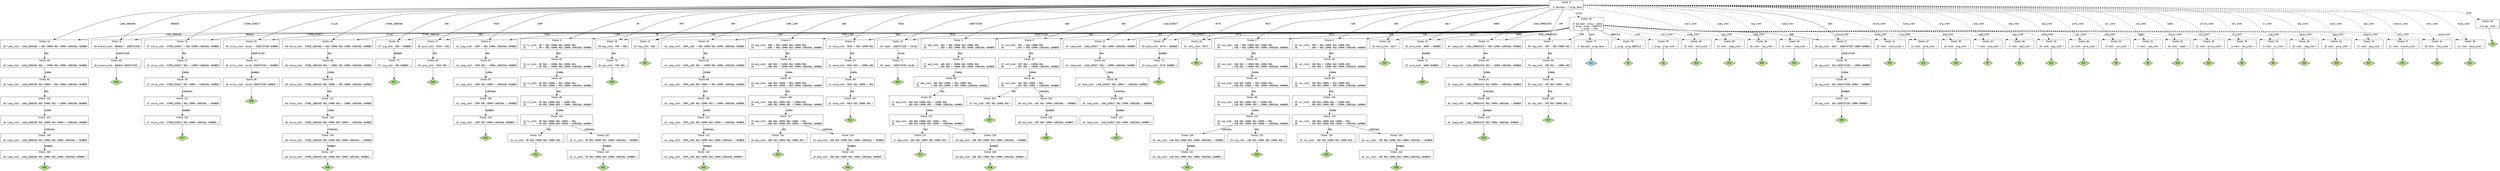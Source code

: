 // Generated by GNU Bison 3.8.2.
// Report bugs to <bug-bison@gnu.org>.
// Home page: <https://www.gnu.org/software/bison/>.

digraph "Step1/asm_parser.y"
{
  node [fontname = courier, shape = box, colorscheme = paired6]
  edge [fontname = courier]

  0 [label="State 0\n\l  0 $accept: • prog $end\l"]
  0 -> 1 [style=solid label="ADD"]
  0 -> 2 [style=solid label="SUB"]
  0 -> 3 [style=solid label="OR"]
  0 -> 4 [style=solid label="AND"]
  0 -> 5 [style=solid label="NOT"]
  0 -> 6 [style=solid label="XOR"]
  0 -> 7 [style=solid label="CMP"]
  0 -> 8 [style=solid label="BRANCH"]
  0 -> 9 [style=solid label="JUMP"]
  0 -> 10 [style=solid label="JUMP_LINK"]
  0 -> 11 [style=solid label="MOVE"]
  0 -> 12 [style=solid label="LOAD_DIRECT"]
  0 -> 13 [style=solid label="LOAD_IMMEDIATE"]
  0 -> 14 [style=solid label="LOAD_INDEXED"]
  0 -> 15 [style=solid label="STORE_DIRECT"]
  0 -> 16 [style=solid label="STORE_INDEXED"]
  0 -> 17 [style=solid label="PUSH"]
  0 -> 18 [style=solid label="POP"]
  0 -> 19 [style=solid label="RETI"]
  0 -> 20 [style=solid label="HALT"]
  0 -> 21 [style=solid label="NOP"]
  0 -> 22 [style=solid label="IDENTIFIER"]
  0 -> 23 [style=solid label="BYTE"]
  0 -> 24 [style=solid label="WORD"]
  0 -> 25 [style=solid label="ALLOC"]
  0 -> 26 [style=solid label="ORG"]
  0 -> 27 [style=solid label="EQU"]
  0 -> 28 [style=dashed label="prog"]
  0 -> 29 [style=dashed label="stmt"]
  0 -> 30 [style=dashed label="add_stmt"]
  0 -> 31 [style=dashed label="sub_stmt"]
  0 -> 32 [style=dashed label="or_stmt"]
  0 -> 33 [style=dashed label="and_stmt"]
  0 -> 34 [style=dashed label="xor_stmt"]
  0 -> 35 [style=dashed label="not_stmt"]
  0 -> 36 [style=dashed label="cmp_stmt"]
  0 -> 37 [style=dashed label="branch_stmt"]
  0 -> 38 [style=dashed label="move_stmt"]
  0 -> 39 [style=dashed label="jump_stmt"]
  0 -> 40 [style=dashed label="load_stmt"]
  0 -> 41 [style=dashed label="store_stmt"]
  0 -> 42 [style=dashed label="push_stmt"]
  0 -> 43 [style=dashed label="pop_stmt"]
  0 -> 44 [style=dashed label="reti_stmt"]
  0 -> 45 [style=dashed label="halt_stmt"]
  0 -> 46 [style=dashed label="nop_stmt"]
  0 -> 47 [style=dashed label="byte_stmt"]
  0 -> 48 [style=dashed label="word_stmt"]
  0 -> 49 [style=dashed label="alloc_stmt"]
  0 -> 50 [style=dashed label="org_stmt"]
  0 -> 51 [style=dashed label="equ_stmt"]
  0 -> 52 [style=dashed label="label"]
  1 [label="State 1\n\l 27 add_stmt: ADD • REG COMMA REG COMMA REG\l 28         | ADD • REG COMMA REG COMMA CARDINAL NUMBER\l"]
  1 -> 53 [style=solid label="REG"]
  2 [label="State 2\n\l 29 sub_stmt: SUB • REG COMMA REG COMMA REG\l 30         | SUB • REG COMMA REG COMMA CARDINAL NUMBER\l"]
  2 -> 54 [style=solid label="REG"]
  3 [label="State 3\n\l 31 or_stmt: OR • REG COMMA REG COMMA REG\l 32        | OR • REG COMMA REG COMMA CARDINAL NUMBER\l"]
  3 -> 55 [style=solid label="REG"]
  4 [label="State 4\n\l 33 and_stmt: AND • REG COMMA REG COMMA REG\l 34         | AND • REG COMMA REG COMMA CARDINAL NUMBER\l"]
  4 -> 56 [style=solid label="REG"]
  5 [label="State 5\n\l 37 not_stmt: NOT • REG COMMA REG\l 38         | NOT • REG COMMA CARDINAL NUMBER\l"]
  5 -> 57 [style=solid label="REG"]
  6 [label="State 6\n\l 35 xor_stmt: XOR • REG COMMA REG COMMA REG\l 36         | XOR • REG COMMA REG COMMA CARDINAL NUMBER\l"]
  6 -> 58 [style=solid label="REG"]
  7 [label="State 7\n\l 39 cmp_stmt: CMP • REG COMMA REG\l"]
  7 -> 59 [style=solid label="REG"]
  8 [label="State 8\n\l 40 branch_stmt: BRANCH • IDENTIFIER\l"]
  8 -> 60 [style=solid label="IDENTIFIER"]
  9 [label="State 9\n\l 42 jump_stmt: JUMP • REG COMMA CARDINAL NUMBER\l"]
  9 -> 61 [style=solid label="REG"]
  10 [label="State 10\n\l 43 jump_stmt: JUMP_LINK • REG COMMA REG COMMA CARDINAL NUMBER\l"]
  10 -> 62 [style=solid label="REG"]
  11 [label="State 11\n\l 41 move_stmt: MOVE • REG COMMA REG\l"]
  11 -> 63 [style=solid label="REG"]
  12 [label="State 12\n\l 44 load_stmt: LOAD_DIRECT • REG COMMA CARDINAL NUMBER\l"]
  12 -> 64 [style=solid label="REG"]
  13 [label="State 13\n\l 45 load_stmt: LOAD_IMMEDIATE • REG COMMA CARDINAL NUMBER\l"]
  13 -> 65 [style=solid label="REG"]
  14 [label="State 14\n\l 46 load_stmt: LOAD_INDEXED • REG COMMA REG COMMA CARDINAL NUMBER\l"]
  14 -> 66 [style=solid label="REG"]
  15 [label="State 15\n\l 47 store_stmt: STORE_DIRECT • REG COMMA CARDINAL NUMBER\l"]
  15 -> 67 [style=solid label="REG"]
  16 [label="State 16\n\l 48 store_stmt: STORE_INDEXED • REG COMMA REG COMMA CARDINAL NUMBER\l"]
  16 -> 68 [style=solid label="REG"]
  17 [label="State 17\n\l 49 push_stmt: PUSH • REG\l"]
  17 -> 69 [style=solid label="REG"]
  18 [label="State 18\n\l 50 pop_stmt: POP • REG\l"]
  18 -> 70 [style=solid label="REG"]
  19 [label="State 19\n\l 51 reti_stmt: RETI •\l"]
  19 -> "19R51" [style=solid]
 "19R51" [label="R51", fillcolor=3, shape=diamond, style=filled]
  20 [label="State 20\n\l 52 halt_stmt: HALT •\l"]
  20 -> "20R52" [style=solid]
 "20R52" [label="R52", fillcolor=3, shape=diamond, style=filled]
  21 [label="State 21\n\l 53 nop_stmt: NOP •\l"]
  21 -> "21R53" [style=solid]
 "21R53" [label="R53", fillcolor=3, shape=diamond, style=filled]
  22 [label="State 22\n\l 59 label: IDENTIFIER • COLON\l"]
  22 -> 71 [style=solid label="COLON"]
  23 [label="State 23\n\l 54 byte_stmt: BYTE • NUMBER\l"]
  23 -> 72 [style=solid label="NUMBER"]
  24 [label="State 24\n\l 55 word_stmt: WORD • NUMBER\l"]
  24 -> 73 [style=solid label="NUMBER"]
  25 [label="State 25\n\l 56 alloc_stmt: ALLOC • IDENTIFIER NUMBER\l"]
  25 -> 74 [style=solid label="IDENTIFIER"]
  26 [label="State 26\n\l 57 org_stmt: ORG • NUMBER\l"]
  26 -> 75 [style=solid label="NUMBER"]
  27 [label="State 27\n\l 58 equ_stmt: EQU • IDENTIFIER COMMA NUMBER\l"]
  27 -> 76 [style=solid label="IDENTIFIER"]
  28 [label="State 28\n\l  0 $accept: prog • $end\l  1 prog: prog • ENDFILE\l  2     | prog • stmt\l"]
  28 -> 77 [style=solid label="$end"]
  28 -> 1 [style=solid label="ADD"]
  28 -> 2 [style=solid label="SUB"]
  28 -> 3 [style=solid label="OR"]
  28 -> 4 [style=solid label="AND"]
  28 -> 5 [style=solid label="NOT"]
  28 -> 6 [style=solid label="XOR"]
  28 -> 7 [style=solid label="CMP"]
  28 -> 8 [style=solid label="BRANCH"]
  28 -> 9 [style=solid label="JUMP"]
  28 -> 10 [style=solid label="JUMP_LINK"]
  28 -> 11 [style=solid label="MOVE"]
  28 -> 12 [style=solid label="LOAD_DIRECT"]
  28 -> 13 [style=solid label="LOAD_IMMEDIATE"]
  28 -> 14 [style=solid label="LOAD_INDEXED"]
  28 -> 15 [style=solid label="STORE_DIRECT"]
  28 -> 16 [style=solid label="STORE_INDEXED"]
  28 -> 17 [style=solid label="PUSH"]
  28 -> 18 [style=solid label="POP"]
  28 -> 19 [style=solid label="RETI"]
  28 -> 20 [style=solid label="HALT"]
  28 -> 21 [style=solid label="NOP"]
  28 -> 22 [style=solid label="IDENTIFIER"]
  28 -> 78 [style=solid label="ENDFILE"]
  28 -> 23 [style=solid label="BYTE"]
  28 -> 24 [style=solid label="WORD"]
  28 -> 25 [style=solid label="ALLOC"]
  28 -> 26 [style=solid label="ORG"]
  28 -> 27 [style=solid label="EQU"]
  28 -> 79 [style=dashed label="stmt"]
  28 -> 30 [style=dashed label="add_stmt"]
  28 -> 31 [style=dashed label="sub_stmt"]
  28 -> 32 [style=dashed label="or_stmt"]
  28 -> 33 [style=dashed label="and_stmt"]
  28 -> 34 [style=dashed label="xor_stmt"]
  28 -> 35 [style=dashed label="not_stmt"]
  28 -> 36 [style=dashed label="cmp_stmt"]
  28 -> 37 [style=dashed label="branch_stmt"]
  28 -> 38 [style=dashed label="move_stmt"]
  28 -> 39 [style=dashed label="jump_stmt"]
  28 -> 40 [style=dashed label="load_stmt"]
  28 -> 41 [style=dashed label="store_stmt"]
  28 -> 42 [style=dashed label="push_stmt"]
  28 -> 43 [style=dashed label="pop_stmt"]
  28 -> 44 [style=dashed label="reti_stmt"]
  28 -> 45 [style=dashed label="halt_stmt"]
  28 -> 46 [style=dashed label="nop_stmt"]
  28 -> 47 [style=dashed label="byte_stmt"]
  28 -> 48 [style=dashed label="word_stmt"]
  28 -> 49 [style=dashed label="alloc_stmt"]
  28 -> 50 [style=dashed label="org_stmt"]
  28 -> 51 [style=dashed label="equ_stmt"]
  28 -> 52 [style=dashed label="label"]
  29 [label="State 29\n\l  3 prog: stmt •\l"]
  29 -> "29R3" [style=solid]
 "29R3" [label="R3", fillcolor=3, shape=diamond, style=filled]
  30 [label="State 30\n\l  4 stmt: add_stmt •\l"]
  30 -> "30R4" [style=solid]
 "30R4" [label="R4", fillcolor=3, shape=diamond, style=filled]
  31 [label="State 31\n\l  5 stmt: sub_stmt •\l"]
  31 -> "31R5" [style=solid]
 "31R5" [label="R5", fillcolor=3, shape=diamond, style=filled]
  32 [label="State 32\n\l  6 stmt: or_stmt •\l"]
  32 -> "32R6" [style=solid]
 "32R6" [label="R6", fillcolor=3, shape=diamond, style=filled]
  33 [label="State 33\n\l  7 stmt: and_stmt •\l"]
  33 -> "33R7" [style=solid]
 "33R7" [label="R7", fillcolor=3, shape=diamond, style=filled]
  34 [label="State 34\n\l  9 stmt: xor_stmt •\l"]
  34 -> "34R9" [style=solid]
 "34R9" [label="R9", fillcolor=3, shape=diamond, style=filled]
  35 [label="State 35\n\l  8 stmt: not_stmt •\l"]
  35 -> "35R8" [style=solid]
 "35R8" [label="R8", fillcolor=3, shape=diamond, style=filled]
  36 [label="State 36\n\l 10 stmt: cmp_stmt •\l"]
  36 -> "36R10" [style=solid]
 "36R10" [label="R10", fillcolor=3, shape=diamond, style=filled]
  37 [label="State 37\n\l 11 stmt: branch_stmt •\l"]
  37 -> "37R11" [style=solid]
 "37R11" [label="R11", fillcolor=3, shape=diamond, style=filled]
  38 [label="State 38\n\l 12 stmt: move_stmt •\l"]
  38 -> "38R12" [style=solid]
 "38R12" [label="R12", fillcolor=3, shape=diamond, style=filled]
  39 [label="State 39\n\l 13 stmt: jump_stmt •\l"]
  39 -> "39R13" [style=solid]
 "39R13" [label="R13", fillcolor=3, shape=diamond, style=filled]
  40 [label="State 40\n\l 14 stmt: load_stmt •\l"]
  40 -> "40R14" [style=solid]
 "40R14" [label="R14", fillcolor=3, shape=diamond, style=filled]
  41 [label="State 41\n\l 15 stmt: store_stmt •\l"]
  41 -> "41R15" [style=solid]
 "41R15" [label="R15", fillcolor=3, shape=diamond, style=filled]
  42 [label="State 42\n\l 16 stmt: push_stmt •\l"]
  42 -> "42R16" [style=solid]
 "42R16" [label="R16", fillcolor=3, shape=diamond, style=filled]
  43 [label="State 43\n\l 17 stmt: pop_stmt •\l"]
  43 -> "43R17" [style=solid]
 "43R17" [label="R17", fillcolor=3, shape=diamond, style=filled]
  44 [label="State 44\n\l 18 stmt: reti_stmt •\l"]
  44 -> "44R18" [style=solid]
 "44R18" [label="R18", fillcolor=3, shape=diamond, style=filled]
  45 [label="State 45\n\l 19 stmt: halt_stmt •\l"]
  45 -> "45R19" [style=solid]
 "45R19" [label="R19", fillcolor=3, shape=diamond, style=filled]
  46 [label="State 46\n\l 20 stmt: nop_stmt •\l"]
  46 -> "46R20" [style=solid]
 "46R20" [label="R20", fillcolor=3, shape=diamond, style=filled]
  47 [label="State 47\n\l 21 stmt: byte_stmt •\l"]
  47 -> "47R21" [style=solid]
 "47R21" [label="R21", fillcolor=3, shape=diamond, style=filled]
  48 [label="State 48\n\l 22 stmt: word_stmt •\l"]
  48 -> "48R22" [style=solid]
 "48R22" [label="R22", fillcolor=3, shape=diamond, style=filled]
  49 [label="State 49\n\l 23 stmt: alloc_stmt •\l"]
  49 -> "49R23" [style=solid]
 "49R23" [label="R23", fillcolor=3, shape=diamond, style=filled]
  50 [label="State 50\n\l 24 stmt: org_stmt •\l"]
  50 -> "50R24" [style=solid]
 "50R24" [label="R24", fillcolor=3, shape=diamond, style=filled]
  51 [label="State 51\n\l 25 stmt: equ_stmt •\l"]
  51 -> "51R25" [style=solid]
 "51R25" [label="R25", fillcolor=3, shape=diamond, style=filled]
  52 [label="State 52\n\l 26 stmt: label •\l"]
  52 -> "52R26" [style=solid]
 "52R26" [label="R26", fillcolor=3, shape=diamond, style=filled]
  53 [label="State 53\n\l 27 add_stmt: ADD REG • COMMA REG COMMA REG\l 28         | ADD REG • COMMA REG COMMA CARDINAL NUMBER\l"]
  53 -> 80 [style=solid label="COMMA"]
  54 [label="State 54\n\l 29 sub_stmt: SUB REG • COMMA REG COMMA REG\l 30         | SUB REG • COMMA REG COMMA CARDINAL NUMBER\l"]
  54 -> 81 [style=solid label="COMMA"]
  55 [label="State 55\n\l 31 or_stmt: OR REG • COMMA REG COMMA REG\l 32        | OR REG • COMMA REG COMMA CARDINAL NUMBER\l"]
  55 -> 82 [style=solid label="COMMA"]
  56 [label="State 56\n\l 33 and_stmt: AND REG • COMMA REG COMMA REG\l 34         | AND REG • COMMA REG COMMA CARDINAL NUMBER\l"]
  56 -> 83 [style=solid label="COMMA"]
  57 [label="State 57\n\l 37 not_stmt: NOT REG • COMMA REG\l 38         | NOT REG • COMMA CARDINAL NUMBER\l"]
  57 -> 84 [style=solid label="COMMA"]
  58 [label="State 58\n\l 35 xor_stmt: XOR REG • COMMA REG COMMA REG\l 36         | XOR REG • COMMA REG COMMA CARDINAL NUMBER\l"]
  58 -> 85 [style=solid label="COMMA"]
  59 [label="State 59\n\l 39 cmp_stmt: CMP REG • COMMA REG\l"]
  59 -> 86 [style=solid label="COMMA"]
  60 [label="State 60\n\l 40 branch_stmt: BRANCH IDENTIFIER •\l"]
  60 -> "60R40" [style=solid]
 "60R40" [label="R40", fillcolor=3, shape=diamond, style=filled]
  61 [label="State 61\n\l 42 jump_stmt: JUMP REG • COMMA CARDINAL NUMBER\l"]
  61 -> 87 [style=solid label="COMMA"]
  62 [label="State 62\n\l 43 jump_stmt: JUMP_LINK REG • COMMA REG COMMA CARDINAL NUMBER\l"]
  62 -> 88 [style=solid label="COMMA"]
  63 [label="State 63\n\l 41 move_stmt: MOVE REG • COMMA REG\l"]
  63 -> 89 [style=solid label="COMMA"]
  64 [label="State 64\n\l 44 load_stmt: LOAD_DIRECT REG • COMMA CARDINAL NUMBER\l"]
  64 -> 90 [style=solid label="COMMA"]
  65 [label="State 65\n\l 45 load_stmt: LOAD_IMMEDIATE REG • COMMA CARDINAL NUMBER\l"]
  65 -> 91 [style=solid label="COMMA"]
  66 [label="State 66\n\l 46 load_stmt: LOAD_INDEXED REG • COMMA REG COMMA CARDINAL NUMBER\l"]
  66 -> 92 [style=solid label="COMMA"]
  67 [label="State 67\n\l 47 store_stmt: STORE_DIRECT REG • COMMA CARDINAL NUMBER\l"]
  67 -> 93 [style=solid label="COMMA"]
  68 [label="State 68\n\l 48 store_stmt: STORE_INDEXED REG • COMMA REG COMMA CARDINAL NUMBER\l"]
  68 -> 94 [style=solid label="COMMA"]
  69 [label="State 69\n\l 49 push_stmt: PUSH REG •\l"]
  69 -> "69R49" [style=solid]
 "69R49" [label="R49", fillcolor=3, shape=diamond, style=filled]
  70 [label="State 70\n\l 50 pop_stmt: POP REG •\l"]
  70 -> "70R50" [style=solid]
 "70R50" [label="R50", fillcolor=3, shape=diamond, style=filled]
  71 [label="State 71\n\l 59 label: IDENTIFIER COLON •\l"]
  71 -> "71R59" [style=solid]
 "71R59" [label="R59", fillcolor=3, shape=diamond, style=filled]
  72 [label="State 72\n\l 54 byte_stmt: BYTE NUMBER •\l"]
  72 -> "72R54" [style=solid]
 "72R54" [label="R54", fillcolor=3, shape=diamond, style=filled]
  73 [label="State 73\n\l 55 word_stmt: WORD NUMBER •\l"]
  73 -> "73R55" [style=solid]
 "73R55" [label="R55", fillcolor=3, shape=diamond, style=filled]
  74 [label="State 74\n\l 56 alloc_stmt: ALLOC IDENTIFIER • NUMBER\l"]
  74 -> 95 [style=solid label="NUMBER"]
  75 [label="State 75\n\l 57 org_stmt: ORG NUMBER •\l"]
  75 -> "75R57" [style=solid]
 "75R57" [label="R57", fillcolor=3, shape=diamond, style=filled]
  76 [label="State 76\n\l 58 equ_stmt: EQU IDENTIFIER • COMMA NUMBER\l"]
  76 -> 96 [style=solid label="COMMA"]
  77 [label="State 77\n\l  0 $accept: prog $end •\l"]
  77 -> "77R0" [style=solid]
 "77R0" [label="Acc", fillcolor=1, shape=diamond, style=filled]
  78 [label="State 78\n\l  1 prog: prog ENDFILE •\l"]
  78 -> "78R1" [style=solid]
 "78R1" [label="R1", fillcolor=3, shape=diamond, style=filled]
  79 [label="State 79\n\l  2 prog: prog stmt •\l"]
  79 -> "79R2" [style=solid]
 "79R2" [label="R2", fillcolor=3, shape=diamond, style=filled]
  80 [label="State 80\n\l 27 add_stmt: ADD REG COMMA • REG COMMA REG\l 28         | ADD REG COMMA • REG COMMA CARDINAL NUMBER\l"]
  80 -> 97 [style=solid label="REG"]
  81 [label="State 81\n\l 29 sub_stmt: SUB REG COMMA • REG COMMA REG\l 30         | SUB REG COMMA • REG COMMA CARDINAL NUMBER\l"]
  81 -> 98 [style=solid label="REG"]
  82 [label="State 82\n\l 31 or_stmt: OR REG COMMA • REG COMMA REG\l 32        | OR REG COMMA • REG COMMA CARDINAL NUMBER\l"]
  82 -> 99 [style=solid label="REG"]
  83 [label="State 83\n\l 33 and_stmt: AND REG COMMA • REG COMMA REG\l 34         | AND REG COMMA • REG COMMA CARDINAL NUMBER\l"]
  83 -> 100 [style=solid label="REG"]
  84 [label="State 84\n\l 37 not_stmt: NOT REG COMMA • REG\l 38         | NOT REG COMMA • CARDINAL NUMBER\l"]
  84 -> 101 [style=solid label="REG"]
  84 -> 102 [style=solid label="CARDINAL"]
  85 [label="State 85\n\l 35 xor_stmt: XOR REG COMMA • REG COMMA REG\l 36         | XOR REG COMMA • REG COMMA CARDINAL NUMBER\l"]
  85 -> 103 [style=solid label="REG"]
  86 [label="State 86\n\l 39 cmp_stmt: CMP REG COMMA • REG\l"]
  86 -> 104 [style=solid label="REG"]
  87 [label="State 87\n\l 42 jump_stmt: JUMP REG COMMA • CARDINAL NUMBER\l"]
  87 -> 105 [style=solid label="CARDINAL"]
  88 [label="State 88\n\l 43 jump_stmt: JUMP_LINK REG COMMA • REG COMMA CARDINAL NUMBER\l"]
  88 -> 106 [style=solid label="REG"]
  89 [label="State 89\n\l 41 move_stmt: MOVE REG COMMA • REG\l"]
  89 -> 107 [style=solid label="REG"]
  90 [label="State 90\n\l 44 load_stmt: LOAD_DIRECT REG COMMA • CARDINAL NUMBER\l"]
  90 -> 108 [style=solid label="CARDINAL"]
  91 [label="State 91\n\l 45 load_stmt: LOAD_IMMEDIATE REG COMMA • CARDINAL NUMBER\l"]
  91 -> 109 [style=solid label="CARDINAL"]
  92 [label="State 92\n\l 46 load_stmt: LOAD_INDEXED REG COMMA • REG COMMA CARDINAL NUMBER\l"]
  92 -> 110 [style=solid label="REG"]
  93 [label="State 93\n\l 47 store_stmt: STORE_DIRECT REG COMMA • CARDINAL NUMBER\l"]
  93 -> 111 [style=solid label="CARDINAL"]
  94 [label="State 94\n\l 48 store_stmt: STORE_INDEXED REG COMMA • REG COMMA CARDINAL NUMBER\l"]
  94 -> 112 [style=solid label="REG"]
  95 [label="State 95\n\l 56 alloc_stmt: ALLOC IDENTIFIER NUMBER •\l"]
  95 -> "95R56" [style=solid]
 "95R56" [label="R56", fillcolor=3, shape=diamond, style=filled]
  96 [label="State 96\n\l 58 equ_stmt: EQU IDENTIFIER COMMA • NUMBER\l"]
  96 -> 113 [style=solid label="NUMBER"]
  97 [label="State 97\n\l 27 add_stmt: ADD REG COMMA REG • COMMA REG\l 28         | ADD REG COMMA REG • COMMA CARDINAL NUMBER\l"]
  97 -> 114 [style=solid label="COMMA"]
  98 [label="State 98\n\l 29 sub_stmt: SUB REG COMMA REG • COMMA REG\l 30         | SUB REG COMMA REG • COMMA CARDINAL NUMBER\l"]
  98 -> 115 [style=solid label="COMMA"]
  99 [label="State 99\n\l 31 or_stmt: OR REG COMMA REG • COMMA REG\l 32        | OR REG COMMA REG • COMMA CARDINAL NUMBER\l"]
  99 -> 116 [style=solid label="COMMA"]
  100 [label="State 100\n\l 33 and_stmt: AND REG COMMA REG • COMMA REG\l 34         | AND REG COMMA REG • COMMA CARDINAL NUMBER\l"]
  100 -> 117 [style=solid label="COMMA"]
  101 [label="State 101\n\l 37 not_stmt: NOT REG COMMA REG •\l"]
  101 -> "101R37" [style=solid]
 "101R37" [label="R37", fillcolor=3, shape=diamond, style=filled]
  102 [label="State 102\n\l 38 not_stmt: NOT REG COMMA CARDINAL • NUMBER\l"]
  102 -> 118 [style=solid label="NUMBER"]
  103 [label="State 103\n\l 35 xor_stmt: XOR REG COMMA REG • COMMA REG\l 36         | XOR REG COMMA REG • COMMA CARDINAL NUMBER\l"]
  103 -> 119 [style=solid label="COMMA"]
  104 [label="State 104\n\l 39 cmp_stmt: CMP REG COMMA REG •\l"]
  104 -> "104R39" [style=solid]
 "104R39" [label="R39", fillcolor=3, shape=diamond, style=filled]
  105 [label="State 105\n\l 42 jump_stmt: JUMP REG COMMA CARDINAL • NUMBER\l"]
  105 -> 120 [style=solid label="NUMBER"]
  106 [label="State 106\n\l 43 jump_stmt: JUMP_LINK REG COMMA REG • COMMA CARDINAL NUMBER\l"]
  106 -> 121 [style=solid label="COMMA"]
  107 [label="State 107\n\l 41 move_stmt: MOVE REG COMMA REG •\l"]
  107 -> "107R41" [style=solid]
 "107R41" [label="R41", fillcolor=3, shape=diamond, style=filled]
  108 [label="State 108\n\l 44 load_stmt: LOAD_DIRECT REG COMMA CARDINAL • NUMBER\l"]
  108 -> 122 [style=solid label="NUMBER"]
  109 [label="State 109\n\l 45 load_stmt: LOAD_IMMEDIATE REG COMMA CARDINAL • NUMBER\l"]
  109 -> 123 [style=solid label="NUMBER"]
  110 [label="State 110\n\l 46 load_stmt: LOAD_INDEXED REG COMMA REG • COMMA CARDINAL NUMBER\l"]
  110 -> 124 [style=solid label="COMMA"]
  111 [label="State 111\n\l 47 store_stmt: STORE_DIRECT REG COMMA CARDINAL • NUMBER\l"]
  111 -> 125 [style=solid label="NUMBER"]
  112 [label="State 112\n\l 48 store_stmt: STORE_INDEXED REG COMMA REG • COMMA CARDINAL NUMBER\l"]
  112 -> 126 [style=solid label="COMMA"]
  113 [label="State 113\n\l 58 equ_stmt: EQU IDENTIFIER COMMA NUMBER •\l"]
  113 -> "113R58" [style=solid]
 "113R58" [label="R58", fillcolor=3, shape=diamond, style=filled]
  114 [label="State 114\n\l 27 add_stmt: ADD REG COMMA REG COMMA • REG\l 28         | ADD REG COMMA REG COMMA • CARDINAL NUMBER\l"]
  114 -> 127 [style=solid label="REG"]
  114 -> 128 [style=solid label="CARDINAL"]
  115 [label="State 115\n\l 29 sub_stmt: SUB REG COMMA REG COMMA • REG\l 30         | SUB REG COMMA REG COMMA • CARDINAL NUMBER\l"]
  115 -> 129 [style=solid label="REG"]
  115 -> 130 [style=solid label="CARDINAL"]
  116 [label="State 116\n\l 31 or_stmt: OR REG COMMA REG COMMA • REG\l 32        | OR REG COMMA REG COMMA • CARDINAL NUMBER\l"]
  116 -> 131 [style=solid label="REG"]
  116 -> 132 [style=solid label="CARDINAL"]
  117 [label="State 117\n\l 33 and_stmt: AND REG COMMA REG COMMA • REG\l 34         | AND REG COMMA REG COMMA • CARDINAL NUMBER\l"]
  117 -> 133 [style=solid label="REG"]
  117 -> 134 [style=solid label="CARDINAL"]
  118 [label="State 118\n\l 38 not_stmt: NOT REG COMMA CARDINAL NUMBER •\l"]
  118 -> "118R38" [style=solid]
 "118R38" [label="R38", fillcolor=3, shape=diamond, style=filled]
  119 [label="State 119\n\l 35 xor_stmt: XOR REG COMMA REG COMMA • REG\l 36         | XOR REG COMMA REG COMMA • CARDINAL NUMBER\l"]
  119 -> 135 [style=solid label="REG"]
  119 -> 136 [style=solid label="CARDINAL"]
  120 [label="State 120\n\l 42 jump_stmt: JUMP REG COMMA CARDINAL NUMBER •\l"]
  120 -> "120R42" [style=solid]
 "120R42" [label="R42", fillcolor=3, shape=diamond, style=filled]
  121 [label="State 121\n\l 43 jump_stmt: JUMP_LINK REG COMMA REG COMMA • CARDINAL NUMBER\l"]
  121 -> 137 [style=solid label="CARDINAL"]
  122 [label="State 122\n\l 44 load_stmt: LOAD_DIRECT REG COMMA CARDINAL NUMBER •\l"]
  122 -> "122R44" [style=solid]
 "122R44" [label="R44", fillcolor=3, shape=diamond, style=filled]
  123 [label="State 123\n\l 45 load_stmt: LOAD_IMMEDIATE REG COMMA CARDINAL NUMBER •\l"]
  123 -> "123R45" [style=solid]
 "123R45" [label="R45", fillcolor=3, shape=diamond, style=filled]
  124 [label="State 124\n\l 46 load_stmt: LOAD_INDEXED REG COMMA REG COMMA • CARDINAL NUMBER\l"]
  124 -> 138 [style=solid label="CARDINAL"]
  125 [label="State 125\n\l 47 store_stmt: STORE_DIRECT REG COMMA CARDINAL NUMBER •\l"]
  125 -> "125R47" [style=solid]
 "125R47" [label="R47", fillcolor=3, shape=diamond, style=filled]
  126 [label="State 126\n\l 48 store_stmt: STORE_INDEXED REG COMMA REG COMMA • CARDINAL NUMBER\l"]
  126 -> 139 [style=solid label="CARDINAL"]
  127 [label="State 127\n\l 27 add_stmt: ADD REG COMMA REG COMMA REG •\l"]
  127 -> "127R27" [style=solid]
 "127R27" [label="R27", fillcolor=3, shape=diamond, style=filled]
  128 [label="State 128\n\l 28 add_stmt: ADD REG COMMA REG COMMA CARDINAL • NUMBER\l"]
  128 -> 140 [style=solid label="NUMBER"]
  129 [label="State 129\n\l 29 sub_stmt: SUB REG COMMA REG COMMA REG •\l"]
  129 -> "129R29" [style=solid]
 "129R29" [label="R29", fillcolor=3, shape=diamond, style=filled]
  130 [label="State 130\n\l 30 sub_stmt: SUB REG COMMA REG COMMA CARDINAL • NUMBER\l"]
  130 -> 141 [style=solid label="NUMBER"]
  131 [label="State 131\n\l 31 or_stmt: OR REG COMMA REG COMMA REG •\l"]
  131 -> "131R31" [style=solid]
 "131R31" [label="R31", fillcolor=3, shape=diamond, style=filled]
  132 [label="State 132\n\l 32 or_stmt: OR REG COMMA REG COMMA CARDINAL • NUMBER\l"]
  132 -> 142 [style=solid label="NUMBER"]
  133 [label="State 133\n\l 33 and_stmt: AND REG COMMA REG COMMA REG •\l"]
  133 -> "133R33" [style=solid]
 "133R33" [label="R33", fillcolor=3, shape=diamond, style=filled]
  134 [label="State 134\n\l 34 and_stmt: AND REG COMMA REG COMMA CARDINAL • NUMBER\l"]
  134 -> 143 [style=solid label="NUMBER"]
  135 [label="State 135\n\l 35 xor_stmt: XOR REG COMMA REG COMMA REG •\l"]
  135 -> "135R35" [style=solid]
 "135R35" [label="R35", fillcolor=3, shape=diamond, style=filled]
  136 [label="State 136\n\l 36 xor_stmt: XOR REG COMMA REG COMMA CARDINAL • NUMBER\l"]
  136 -> 144 [style=solid label="NUMBER"]
  137 [label="State 137\n\l 43 jump_stmt: JUMP_LINK REG COMMA REG COMMA CARDINAL • NUMBER\l"]
  137 -> 145 [style=solid label="NUMBER"]
  138 [label="State 138\n\l 46 load_stmt: LOAD_INDEXED REG COMMA REG COMMA CARDINAL • NUMBER\l"]
  138 -> 146 [style=solid label="NUMBER"]
  139 [label="State 139\n\l 48 store_stmt: STORE_INDEXED REG COMMA REG COMMA CARDINAL • NUMBER\l"]
  139 -> 147 [style=solid label="NUMBER"]
  140 [label="State 140\n\l 28 add_stmt: ADD REG COMMA REG COMMA CARDINAL NUMBER •\l"]
  140 -> "140R28" [style=solid]
 "140R28" [label="R28", fillcolor=3, shape=diamond, style=filled]
  141 [label="State 141\n\l 30 sub_stmt: SUB REG COMMA REG COMMA CARDINAL NUMBER •\l"]
  141 -> "141R30" [style=solid]
 "141R30" [label="R30", fillcolor=3, shape=diamond, style=filled]
  142 [label="State 142\n\l 32 or_stmt: OR REG COMMA REG COMMA CARDINAL NUMBER •\l"]
  142 -> "142R32" [style=solid]
 "142R32" [label="R32", fillcolor=3, shape=diamond, style=filled]
  143 [label="State 143\n\l 34 and_stmt: AND REG COMMA REG COMMA CARDINAL NUMBER •\l"]
  143 -> "143R34" [style=solid]
 "143R34" [label="R34", fillcolor=3, shape=diamond, style=filled]
  144 [label="State 144\n\l 36 xor_stmt: XOR REG COMMA REG COMMA CARDINAL NUMBER •\l"]
  144 -> "144R36" [style=solid]
 "144R36" [label="R36", fillcolor=3, shape=diamond, style=filled]
  145 [label="State 145\n\l 43 jump_stmt: JUMP_LINK REG COMMA REG COMMA CARDINAL NUMBER •\l"]
  145 -> "145R43" [style=solid]
 "145R43" [label="R43", fillcolor=3, shape=diamond, style=filled]
  146 [label="State 146\n\l 46 load_stmt: LOAD_INDEXED REG COMMA REG COMMA CARDINAL NUMBER •\l"]
  146 -> "146R46" [style=solid]
 "146R46" [label="R46", fillcolor=3, shape=diamond, style=filled]
  147 [label="State 147\n\l 48 store_stmt: STORE_INDEXED REG COMMA REG COMMA CARDINAL NUMBER •\l"]
  147 -> "147R48" [style=solid]
 "147R48" [label="R48", fillcolor=3, shape=diamond, style=filled]
}
